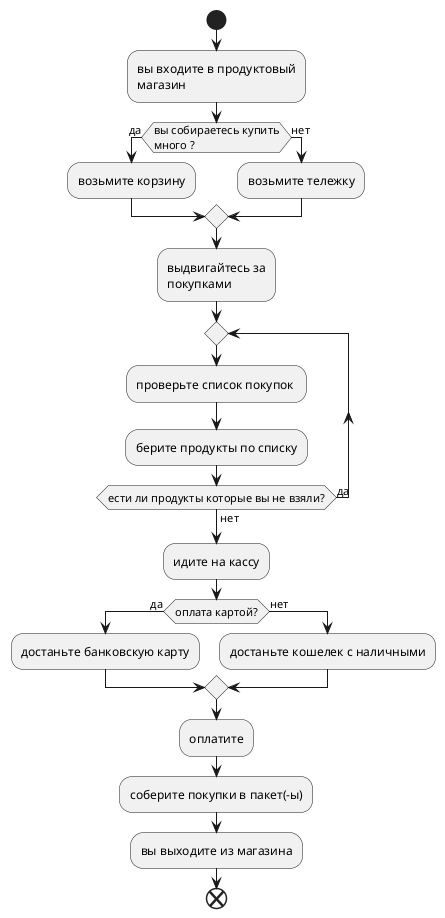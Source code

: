 @startuml
start
:вы входите в продуктовый
магазин;
if(вы собираетесь купить
много ?) then (да)
:возьмите корзину;
else (нет)
:возьмите тележку;
endif
:выдвигайтесь за
покупками;
repeat
:проверьте список покупок ;
:берите продукты по списку;
repeat while (ести ли продукты которые вы не взяли?) is (да) not (нет)
:идите на кассу;
if(оплата картой?) then(да)
:достаньте банковскую карту;
else (нет)
:достаньте кошелек с наличными;
endif
:оплатите;
:соберите покупки в пакет(-ы);
:вы выходите из магазина;
end
@enduml